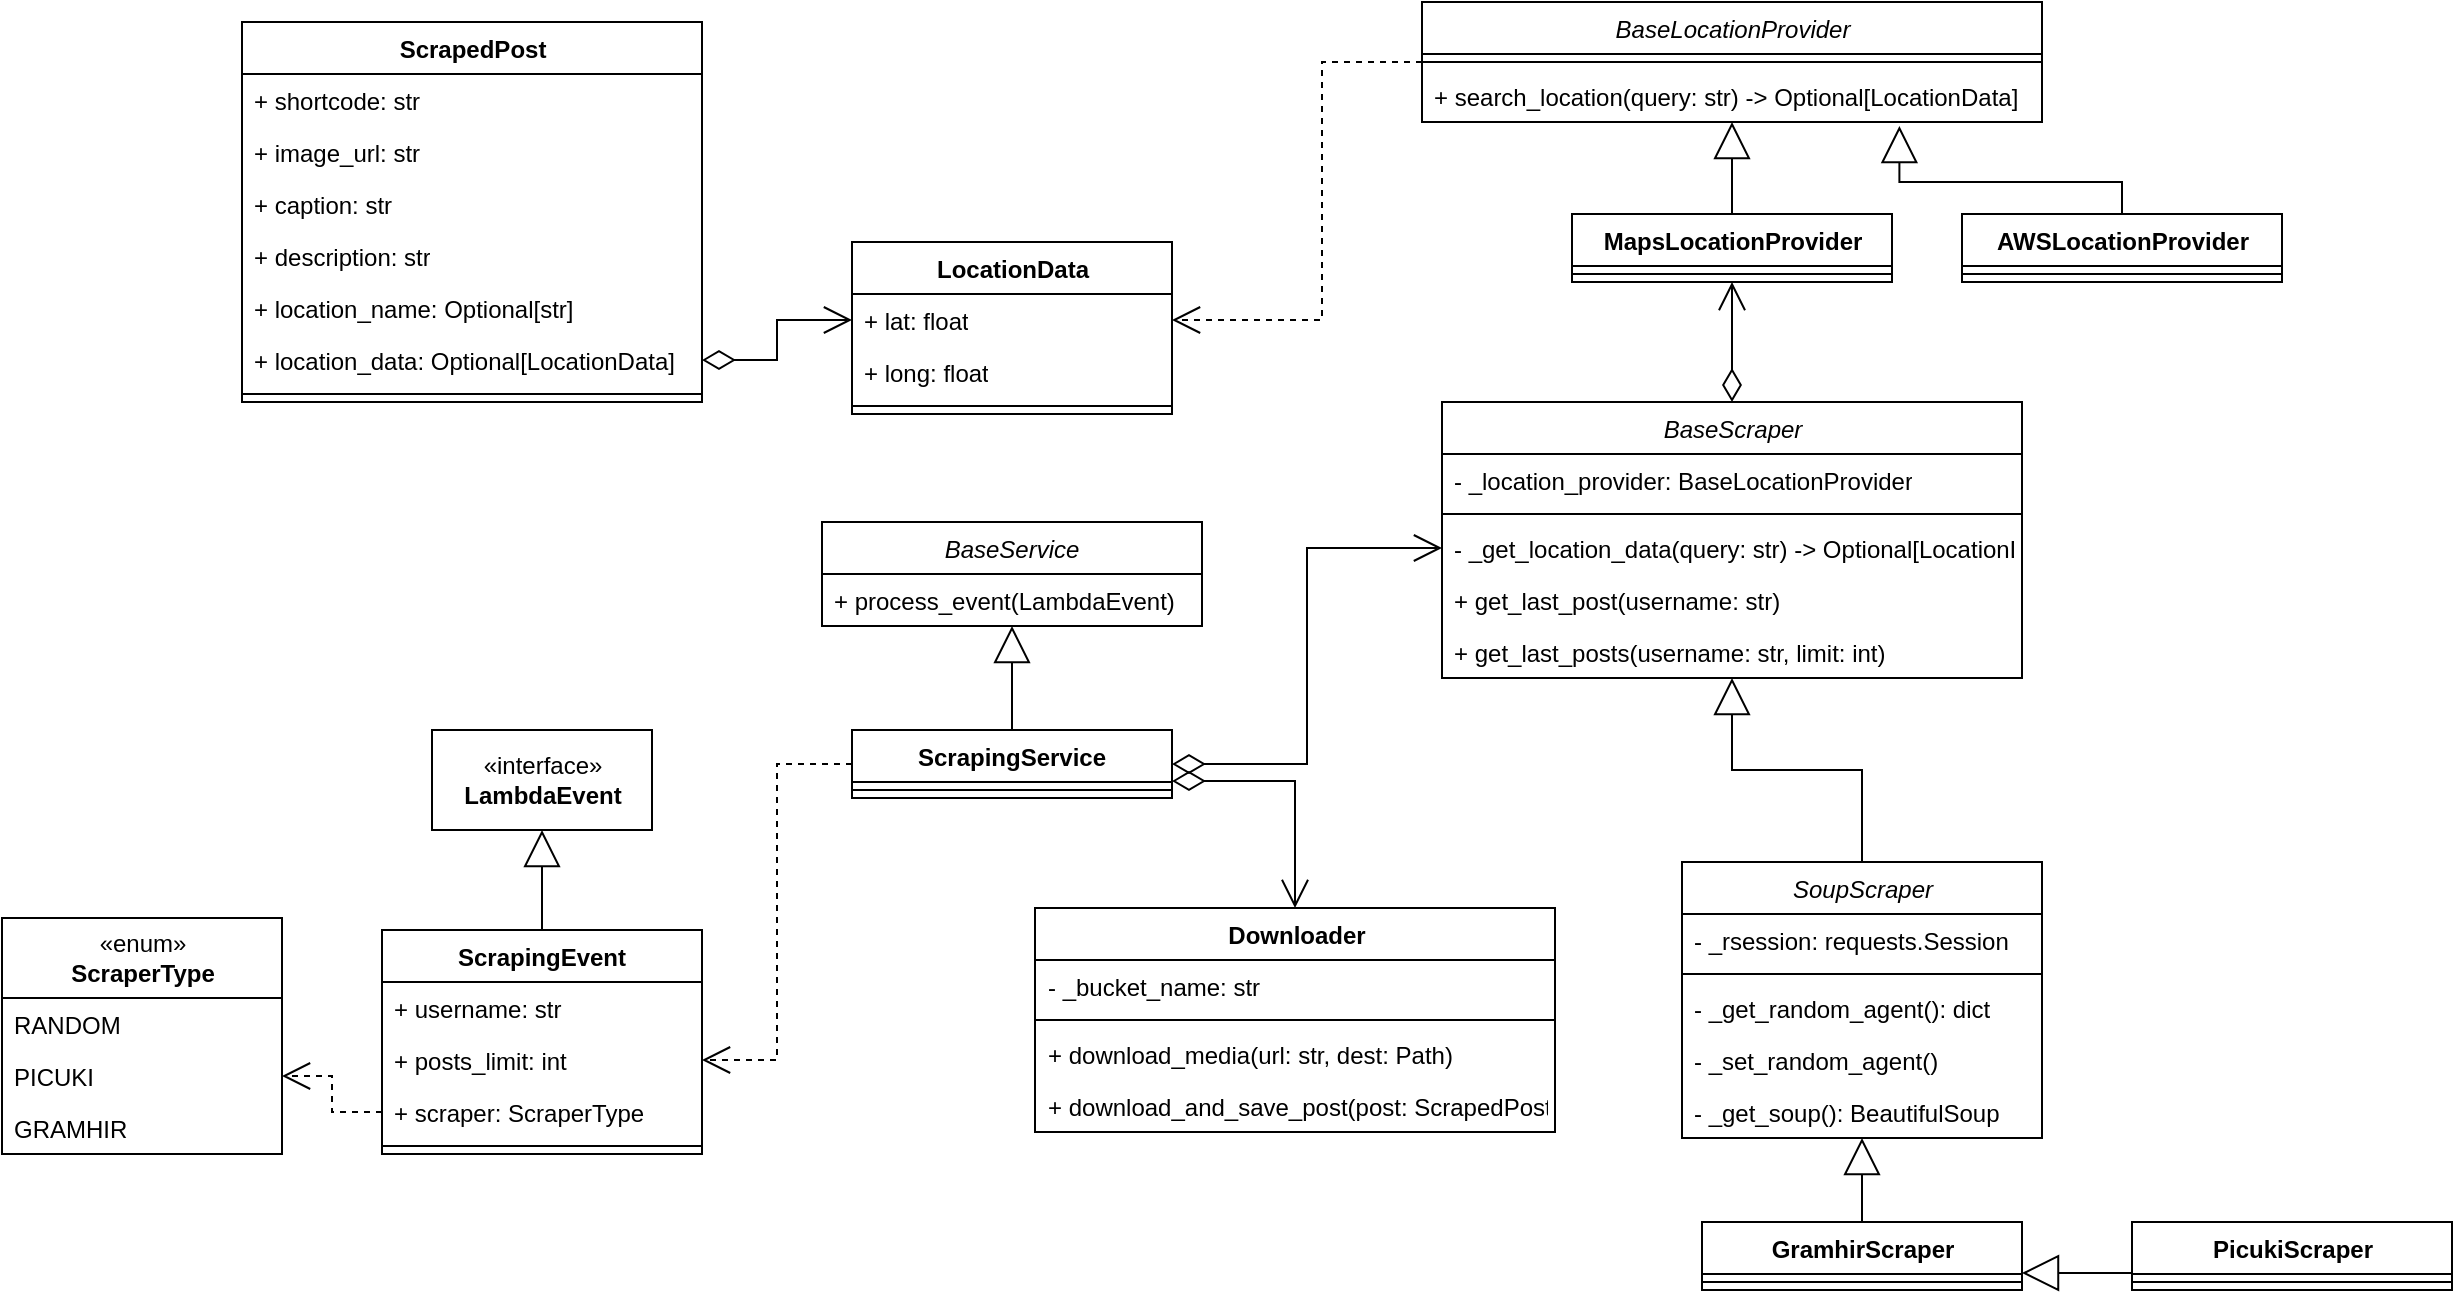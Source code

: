 <mxfile version="20.2.3" type="device"><diagram id="C5RBs43oDa-KdzZeNtuy" name="Page-1"><mxGraphModel dx="3372" dy="728" grid="1" gridSize="10" guides="1" tooltips="1" connect="1" arrows="1" fold="1" page="1" pageScale="1" pageWidth="827" pageHeight="1169" math="0" shadow="0"><root><mxCell id="WIyWlLk6GJQsqaUBKTNV-0"/><mxCell id="WIyWlLk6GJQsqaUBKTNV-1" parent="WIyWlLk6GJQsqaUBKTNV-0"/><mxCell id="CmWxVwxeYR-TY-D8krOG-0" value="ScrapingService" style="swimlane;fontStyle=1;align=center;verticalAlign=top;childLayout=stackLayout;horizontal=1;startSize=26;horizontalStack=0;resizeParent=1;resizeParentMax=0;resizeLast=0;collapsible=1;marginBottom=0;" parent="WIyWlLk6GJQsqaUBKTNV-1" vertex="1"><mxGeometry x="-605" y="594" width="160" height="34" as="geometry"/></mxCell><mxCell id="CmWxVwxeYR-TY-D8krOG-2" value="" style="line;strokeWidth=1;fillColor=none;align=left;verticalAlign=middle;spacingTop=-1;spacingLeft=3;spacingRight=3;rotatable=0;labelPosition=right;points=[];portConstraint=eastwest;" parent="CmWxVwxeYR-TY-D8krOG-0" vertex="1"><mxGeometry y="26" width="160" height="8" as="geometry"/></mxCell><mxCell id="CmWxVwxeYR-TY-D8krOG-10" value="BaseService" style="swimlane;fontStyle=2;childLayout=stackLayout;horizontal=1;startSize=26;fillColor=none;horizontalStack=0;resizeParent=1;resizeParentMax=0;resizeLast=0;collapsible=1;marginBottom=0;" parent="WIyWlLk6GJQsqaUBKTNV-1" vertex="1"><mxGeometry x="-620" y="490" width="190" height="52" as="geometry"/></mxCell><mxCell id="CmWxVwxeYR-TY-D8krOG-19" value="+ process_event(LambdaEvent)" style="text;strokeColor=none;fillColor=none;align=left;verticalAlign=top;spacingLeft=4;spacingRight=4;overflow=hidden;rotatable=0;points=[[0,0.5],[1,0.5]];portConstraint=eastwest;" parent="CmWxVwxeYR-TY-D8krOG-10" vertex="1"><mxGeometry y="26" width="190" height="26" as="geometry"/></mxCell><mxCell id="CmWxVwxeYR-TY-D8krOG-18" value="" style="endArrow=block;endSize=16;endFill=0;html=1;rounded=0;exitX=0.5;exitY=0;exitDx=0;exitDy=0;entryX=0.5;entryY=1;entryDx=0;entryDy=0;edgeStyle=orthogonalEdgeStyle;" parent="WIyWlLk6GJQsqaUBKTNV-1" source="CmWxVwxeYR-TY-D8krOG-0" target="CmWxVwxeYR-TY-D8krOG-10" edge="1"><mxGeometry width="160" relative="1" as="geometry"><mxPoint x="-840" y="564" as="sourcePoint"/><mxPoint x="-680" y="564" as="targetPoint"/></mxGeometry></mxCell><mxCell id="CmWxVwxeYR-TY-D8krOG-25" value="«interface»&lt;br&gt;&lt;b&gt;LambdaEvent&lt;/b&gt;" style="html=1;" parent="WIyWlLk6GJQsqaUBKTNV-1" vertex="1"><mxGeometry x="-815" y="594" width="110" height="50" as="geometry"/></mxCell><mxCell id="CmWxVwxeYR-TY-D8krOG-26" value="ScrapingEvent" style="swimlane;fontStyle=1;align=center;verticalAlign=top;childLayout=stackLayout;horizontal=1;startSize=26;horizontalStack=0;resizeParent=1;resizeParentMax=0;resizeLast=0;collapsible=1;marginBottom=0;" parent="WIyWlLk6GJQsqaUBKTNV-1" vertex="1"><mxGeometry x="-840" y="694" width="160" height="112" as="geometry"/></mxCell><mxCell id="CmWxVwxeYR-TY-D8krOG-27" value="+ username: str" style="text;strokeColor=none;fillColor=none;align=left;verticalAlign=top;spacingLeft=4;spacingRight=4;overflow=hidden;rotatable=0;points=[[0,0.5],[1,0.5]];portConstraint=eastwest;" parent="CmWxVwxeYR-TY-D8krOG-26" vertex="1"><mxGeometry y="26" width="160" height="26" as="geometry"/></mxCell><mxCell id="CmWxVwxeYR-TY-D8krOG-30" value="+ posts_limit: int" style="text;strokeColor=none;fillColor=none;align=left;verticalAlign=top;spacingLeft=4;spacingRight=4;overflow=hidden;rotatable=0;points=[[0,0.5],[1,0.5]];portConstraint=eastwest;" parent="CmWxVwxeYR-TY-D8krOG-26" vertex="1"><mxGeometry y="52" width="160" height="26" as="geometry"/></mxCell><mxCell id="CmWxVwxeYR-TY-D8krOG-31" value="+ scraper: ScraperType" style="text;strokeColor=none;fillColor=none;align=left;verticalAlign=top;spacingLeft=4;spacingRight=4;overflow=hidden;rotatable=0;points=[[0,0.5],[1,0.5]];portConstraint=eastwest;" parent="CmWxVwxeYR-TY-D8krOG-26" vertex="1"><mxGeometry y="78" width="160" height="26" as="geometry"/></mxCell><mxCell id="CmWxVwxeYR-TY-D8krOG-28" value="" style="line;strokeWidth=1;fillColor=none;align=left;verticalAlign=middle;spacingTop=-1;spacingLeft=3;spacingRight=3;rotatable=0;labelPosition=right;points=[];portConstraint=eastwest;" parent="CmWxVwxeYR-TY-D8krOG-26" vertex="1"><mxGeometry y="104" width="160" height="8" as="geometry"/></mxCell><mxCell id="CmWxVwxeYR-TY-D8krOG-32" value="«enum»&lt;br&gt;&lt;b&gt;ScraperType&lt;/b&gt;" style="swimlane;fontStyle=0;childLayout=stackLayout;horizontal=1;startSize=40;fillColor=none;horizontalStack=0;resizeParent=1;resizeParentMax=0;resizeLast=0;collapsible=1;marginBottom=0;html=1;" parent="WIyWlLk6GJQsqaUBKTNV-1" vertex="1"><mxGeometry x="-1030" y="688" width="140" height="118" as="geometry"/></mxCell><mxCell id="CmWxVwxeYR-TY-D8krOG-34" value="RANDOM" style="text;strokeColor=none;fillColor=none;align=left;verticalAlign=top;spacingLeft=4;spacingRight=4;overflow=hidden;rotatable=0;points=[[0,0.5],[1,0.5]];portConstraint=eastwest;" parent="CmWxVwxeYR-TY-D8krOG-32" vertex="1"><mxGeometry y="40" width="140" height="26" as="geometry"/></mxCell><mxCell id="CmWxVwxeYR-TY-D8krOG-37" value="PICUKI" style="text;strokeColor=none;fillColor=none;align=left;verticalAlign=top;spacingLeft=4;spacingRight=4;overflow=hidden;rotatable=0;points=[[0,0.5],[1,0.5]];portConstraint=eastwest;" parent="CmWxVwxeYR-TY-D8krOG-32" vertex="1"><mxGeometry y="66" width="140" height="26" as="geometry"/></mxCell><mxCell id="CmWxVwxeYR-TY-D8krOG-36" value="GRAMHIR" style="text;strokeColor=none;fillColor=none;align=left;verticalAlign=top;spacingLeft=4;spacingRight=4;overflow=hidden;rotatable=0;points=[[0,0.5],[1,0.5]];portConstraint=eastwest;" parent="CmWxVwxeYR-TY-D8krOG-32" vertex="1"><mxGeometry y="92" width="140" height="26" as="geometry"/></mxCell><mxCell id="CmWxVwxeYR-TY-D8krOG-38" value="" style="endArrow=block;endSize=16;endFill=0;html=1;rounded=0;entryX=0.5;entryY=1;entryDx=0;entryDy=0;edgeStyle=orthogonalEdgeStyle;exitX=0.5;exitY=0;exitDx=0;exitDy=0;" parent="WIyWlLk6GJQsqaUBKTNV-1" source="CmWxVwxeYR-TY-D8krOG-26" target="CmWxVwxeYR-TY-D8krOG-25" edge="1"><mxGeometry width="160" relative="1" as="geometry"><mxPoint x="-710" y="664" as="sourcePoint"/><mxPoint x="-670.0" y="634" as="targetPoint"/></mxGeometry></mxCell><mxCell id="CmWxVwxeYR-TY-D8krOG-39" value="ScrapedPost" style="swimlane;fontStyle=1;align=center;verticalAlign=top;childLayout=stackLayout;horizontal=1;startSize=26;horizontalStack=0;resizeParent=1;resizeParentMax=0;resizeLast=0;collapsible=1;marginBottom=0;html=1;" parent="WIyWlLk6GJQsqaUBKTNV-1" vertex="1"><mxGeometry x="-910" y="240" width="230" height="190" as="geometry"/></mxCell><mxCell id="CmWxVwxeYR-TY-D8krOG-40" value="+ shortcode: str" style="text;strokeColor=none;fillColor=none;align=left;verticalAlign=top;spacingLeft=4;spacingRight=4;overflow=hidden;rotatable=0;points=[[0,0.5],[1,0.5]];portConstraint=eastwest;html=1;" parent="CmWxVwxeYR-TY-D8krOG-39" vertex="1"><mxGeometry y="26" width="230" height="26" as="geometry"/></mxCell><mxCell id="CmWxVwxeYR-TY-D8krOG-105" value="+ image_url: str" style="text;strokeColor=none;fillColor=none;align=left;verticalAlign=top;spacingLeft=4;spacingRight=4;overflow=hidden;rotatable=0;points=[[0,0.5],[1,0.5]];portConstraint=eastwest;html=1;" parent="CmWxVwxeYR-TY-D8krOG-39" vertex="1"><mxGeometry y="52" width="230" height="26" as="geometry"/></mxCell><mxCell id="CmWxVwxeYR-TY-D8krOG-107" value="+ caption: str" style="text;strokeColor=none;fillColor=none;align=left;verticalAlign=top;spacingLeft=4;spacingRight=4;overflow=hidden;rotatable=0;points=[[0,0.5],[1,0.5]];portConstraint=eastwest;html=1;" parent="CmWxVwxeYR-TY-D8krOG-39" vertex="1"><mxGeometry y="78" width="230" height="26" as="geometry"/></mxCell><mxCell id="CmWxVwxeYR-TY-D8krOG-109" value="+ description: str" style="text;strokeColor=none;fillColor=none;align=left;verticalAlign=top;spacingLeft=4;spacingRight=4;overflow=hidden;rotatable=0;points=[[0,0.5],[1,0.5]];portConstraint=eastwest;html=1;" parent="CmWxVwxeYR-TY-D8krOG-39" vertex="1"><mxGeometry y="104" width="230" height="26" as="geometry"/></mxCell><mxCell id="CmWxVwxeYR-TY-D8krOG-108" value="+ location_name: Optional[str]" style="text;strokeColor=none;fillColor=none;align=left;verticalAlign=top;spacingLeft=4;spacingRight=4;overflow=hidden;rotatable=0;points=[[0,0.5],[1,0.5]];portConstraint=eastwest;html=1;" parent="CmWxVwxeYR-TY-D8krOG-39" vertex="1"><mxGeometry y="130" width="230" height="26" as="geometry"/></mxCell><mxCell id="CmWxVwxeYR-TY-D8krOG-106" value="+ location_data: Optional[LocationData]" style="text;strokeColor=none;fillColor=none;align=left;verticalAlign=top;spacingLeft=4;spacingRight=4;overflow=hidden;rotatable=0;points=[[0,0.5],[1,0.5]];portConstraint=eastwest;html=1;" parent="CmWxVwxeYR-TY-D8krOG-39" vertex="1"><mxGeometry y="156" width="230" height="26" as="geometry"/></mxCell><mxCell id="CmWxVwxeYR-TY-D8krOG-41" value="" style="line;strokeWidth=1;fillColor=none;align=left;verticalAlign=middle;spacingTop=-1;spacingLeft=3;spacingRight=3;rotatable=0;labelPosition=right;points=[];portConstraint=eastwest;html=1;" parent="CmWxVwxeYR-TY-D8krOG-39" vertex="1"><mxGeometry y="182" width="230" height="8" as="geometry"/></mxCell><mxCell id="CmWxVwxeYR-TY-D8krOG-43" value="LocationData" style="swimlane;fontStyle=1;align=center;verticalAlign=top;childLayout=stackLayout;horizontal=1;startSize=26;horizontalStack=0;resizeParent=1;resizeParentMax=0;resizeLast=0;collapsible=1;marginBottom=0;html=1;" parent="WIyWlLk6GJQsqaUBKTNV-1" vertex="1"><mxGeometry x="-605" y="350" width="160" height="86" as="geometry"/></mxCell><mxCell id="CmWxVwxeYR-TY-D8krOG-44" value="+ lat: float" style="text;strokeColor=none;fillColor=none;align=left;verticalAlign=top;spacingLeft=4;spacingRight=4;overflow=hidden;rotatable=0;points=[[0,0.5],[1,0.5]];portConstraint=eastwest;html=1;" parent="CmWxVwxeYR-TY-D8krOG-43" vertex="1"><mxGeometry y="26" width="160" height="26" as="geometry"/></mxCell><mxCell id="CmWxVwxeYR-TY-D8krOG-104" value="+ long: float" style="text;strokeColor=none;fillColor=none;align=left;verticalAlign=top;spacingLeft=4;spacingRight=4;overflow=hidden;rotatable=0;points=[[0,0.5],[1,0.5]];portConstraint=eastwest;html=1;" parent="CmWxVwxeYR-TY-D8krOG-43" vertex="1"><mxGeometry y="52" width="160" height="26" as="geometry"/></mxCell><mxCell id="CmWxVwxeYR-TY-D8krOG-45" value="" style="line;strokeWidth=1;fillColor=none;align=left;verticalAlign=middle;spacingTop=-1;spacingLeft=3;spacingRight=3;rotatable=0;labelPosition=right;points=[];portConstraint=eastwest;html=1;" parent="CmWxVwxeYR-TY-D8krOG-43" vertex="1"><mxGeometry y="78" width="160" height="8" as="geometry"/></mxCell><mxCell id="CmWxVwxeYR-TY-D8krOG-47" value="&lt;i style=&quot;font-weight: normal;&quot;&gt;BaseLocationProvider&lt;/i&gt;" style="swimlane;fontStyle=1;align=center;verticalAlign=top;childLayout=stackLayout;horizontal=1;startSize=26;horizontalStack=0;resizeParent=1;resizeParentMax=0;resizeLast=0;collapsible=1;marginBottom=0;html=1;" parent="WIyWlLk6GJQsqaUBKTNV-1" vertex="1"><mxGeometry x="-320" y="230" width="310" height="60" as="geometry"/></mxCell><mxCell id="CmWxVwxeYR-TY-D8krOG-49" value="" style="line;strokeWidth=1;fillColor=none;align=left;verticalAlign=middle;spacingTop=-1;spacingLeft=3;spacingRight=3;rotatable=0;labelPosition=right;points=[];portConstraint=eastwest;html=1;" parent="CmWxVwxeYR-TY-D8krOG-47" vertex="1"><mxGeometry y="26" width="310" height="8" as="geometry"/></mxCell><mxCell id="CmWxVwxeYR-TY-D8krOG-48" value="+ search_location(query: str) -&amp;gt; Optional[LocationData]" style="text;strokeColor=none;fillColor=none;align=left;verticalAlign=top;spacingLeft=4;spacingRight=4;overflow=hidden;rotatable=0;points=[[0,0.5],[1,0.5]];portConstraint=eastwest;html=1;" parent="CmWxVwxeYR-TY-D8krOG-47" vertex="1"><mxGeometry y="34" width="310" height="26" as="geometry"/></mxCell><mxCell id="CmWxVwxeYR-TY-D8krOG-51" value="MapsLocationProvider" style="swimlane;fontStyle=1;align=center;verticalAlign=top;childLayout=stackLayout;horizontal=1;startSize=26;horizontalStack=0;resizeParent=1;resizeParentMax=0;resizeLast=0;collapsible=1;marginBottom=0;html=1;" parent="WIyWlLk6GJQsqaUBKTNV-1" vertex="1"><mxGeometry x="-245" y="336" width="160" height="34" as="geometry"/></mxCell><mxCell id="CmWxVwxeYR-TY-D8krOG-53" value="" style="line;strokeWidth=1;fillColor=none;align=left;verticalAlign=middle;spacingTop=-1;spacingLeft=3;spacingRight=3;rotatable=0;labelPosition=right;points=[];portConstraint=eastwest;html=1;" parent="CmWxVwxeYR-TY-D8krOG-51" vertex="1"><mxGeometry y="26" width="160" height="8" as="geometry"/></mxCell><mxCell id="CmWxVwxeYR-TY-D8krOG-55" value="" style="endArrow=block;endSize=16;endFill=0;html=1;rounded=0;edgeStyle=orthogonalEdgeStyle;exitX=0.5;exitY=0;exitDx=0;exitDy=0;entryX=0.5;entryY=1;entryDx=0;entryDy=0;" parent="WIyWlLk6GJQsqaUBKTNV-1" source="CmWxVwxeYR-TY-D8krOG-51" target="CmWxVwxeYR-TY-D8krOG-47" edge="1"><mxGeometry width="160" relative="1" as="geometry"><mxPoint x="-280" y="170" as="sourcePoint"/><mxPoint x="-140" y="100" as="targetPoint"/></mxGeometry></mxCell><mxCell id="CmWxVwxeYR-TY-D8krOG-56" value="Downloader" style="swimlane;fontStyle=1;align=center;verticalAlign=top;childLayout=stackLayout;horizontal=1;startSize=26;horizontalStack=0;resizeParent=1;resizeParentMax=0;resizeLast=0;collapsible=1;marginBottom=0;html=1;" parent="WIyWlLk6GJQsqaUBKTNV-1" vertex="1"><mxGeometry x="-513.5" y="683" width="260" height="112" as="geometry"/></mxCell><mxCell id="CmWxVwxeYR-TY-D8krOG-57" value="- _bucket_name: str" style="text;strokeColor=none;fillColor=none;align=left;verticalAlign=top;spacingLeft=4;spacingRight=4;overflow=hidden;rotatable=0;points=[[0,0.5],[1,0.5]];portConstraint=eastwest;html=1;" parent="CmWxVwxeYR-TY-D8krOG-56" vertex="1"><mxGeometry y="26" width="260" height="26" as="geometry"/></mxCell><mxCell id="CmWxVwxeYR-TY-D8krOG-58" value="" style="line;strokeWidth=1;fillColor=none;align=left;verticalAlign=middle;spacingTop=-1;spacingLeft=3;spacingRight=3;rotatable=0;labelPosition=right;points=[];portConstraint=eastwest;html=1;" parent="CmWxVwxeYR-TY-D8krOG-56" vertex="1"><mxGeometry y="52" width="260" height="8" as="geometry"/></mxCell><mxCell id="CmWxVwxeYR-TY-D8krOG-59" value="+ download_media(url: str, dest: Path)" style="text;strokeColor=none;fillColor=none;align=left;verticalAlign=top;spacingLeft=4;spacingRight=4;overflow=hidden;rotatable=0;points=[[0,0.5],[1,0.5]];portConstraint=eastwest;html=1;" parent="CmWxVwxeYR-TY-D8krOG-56" vertex="1"><mxGeometry y="60" width="260" height="26" as="geometry"/></mxCell><mxCell id="CmWxVwxeYR-TY-D8krOG-100" value="+ download_and_save_post(post: ScrapedPost)" style="text;strokeColor=none;fillColor=none;align=left;verticalAlign=top;spacingLeft=4;spacingRight=4;overflow=hidden;rotatable=0;points=[[0,0.5],[1,0.5]];portConstraint=eastwest;html=1;" parent="CmWxVwxeYR-TY-D8krOG-56" vertex="1"><mxGeometry y="86" width="260" height="26" as="geometry"/></mxCell><mxCell id="CmWxVwxeYR-TY-D8krOG-62" value="&lt;i style=&quot;font-weight: normal;&quot;&gt;BaseScraper&lt;/i&gt;" style="swimlane;fontStyle=1;align=center;verticalAlign=top;childLayout=stackLayout;horizontal=1;startSize=26;horizontalStack=0;resizeParent=1;resizeParentMax=0;resizeLast=0;collapsible=1;marginBottom=0;html=1;" parent="WIyWlLk6GJQsqaUBKTNV-1" vertex="1"><mxGeometry x="-310" y="430" width="290" height="138" as="geometry"/></mxCell><mxCell id="CmWxVwxeYR-TY-D8krOG-87" value="- _location_provider: BaseLocationProvider" style="text;strokeColor=none;fillColor=none;align=left;verticalAlign=top;spacingLeft=4;spacingRight=4;overflow=hidden;rotatable=0;points=[[0,0.5],[1,0.5]];portConstraint=eastwest;html=1;" parent="CmWxVwxeYR-TY-D8krOG-62" vertex="1"><mxGeometry y="26" width="290" height="26" as="geometry"/></mxCell><mxCell id="CmWxVwxeYR-TY-D8krOG-64" value="" style="line;strokeWidth=1;fillColor=none;align=left;verticalAlign=middle;spacingTop=-1;spacingLeft=3;spacingRight=3;rotatable=0;labelPosition=right;points=[];portConstraint=eastwest;html=1;" parent="CmWxVwxeYR-TY-D8krOG-62" vertex="1"><mxGeometry y="52" width="290" height="8" as="geometry"/></mxCell><mxCell id="CmWxVwxeYR-TY-D8krOG-84" value="- _get_location_data(query: str) -&amp;gt; Optional[LocationData]" style="text;strokeColor=none;fillColor=none;align=left;verticalAlign=top;spacingLeft=4;spacingRight=4;overflow=hidden;rotatable=0;points=[[0,0.5],[1,0.5]];portConstraint=eastwest;html=1;" parent="CmWxVwxeYR-TY-D8krOG-62" vertex="1"><mxGeometry y="60" width="290" height="26" as="geometry"/></mxCell><mxCell id="CmWxVwxeYR-TY-D8krOG-85" value="+ get_last_post(username: str)" style="text;strokeColor=none;fillColor=none;align=left;verticalAlign=top;spacingLeft=4;spacingRight=4;overflow=hidden;rotatable=0;points=[[0,0.5],[1,0.5]];portConstraint=eastwest;html=1;" parent="CmWxVwxeYR-TY-D8krOG-62" vertex="1"><mxGeometry y="86" width="290" height="26" as="geometry"/></mxCell><mxCell id="CmWxVwxeYR-TY-D8krOG-86" value="+ get_last_posts(username: str, limit: int)" style="text;strokeColor=none;fillColor=none;align=left;verticalAlign=top;spacingLeft=4;spacingRight=4;overflow=hidden;rotatable=0;points=[[0,0.5],[1,0.5]];portConstraint=eastwest;html=1;" parent="CmWxVwxeYR-TY-D8krOG-62" vertex="1"><mxGeometry y="112" width="290" height="26" as="geometry"/></mxCell><mxCell id="CmWxVwxeYR-TY-D8krOG-69" value="GramhirScraper" style="swimlane;fontStyle=1;align=center;verticalAlign=top;childLayout=stackLayout;horizontal=1;startSize=26;horizontalStack=0;resizeParent=1;resizeParentMax=0;resizeLast=0;collapsible=1;marginBottom=0;html=1;" parent="WIyWlLk6GJQsqaUBKTNV-1" vertex="1"><mxGeometry x="-180" y="840" width="160" height="34" as="geometry"/></mxCell><mxCell id="CmWxVwxeYR-TY-D8krOG-71" value="" style="line;strokeWidth=1;fillColor=none;align=left;verticalAlign=middle;spacingTop=-1;spacingLeft=3;spacingRight=3;rotatable=0;labelPosition=right;points=[];portConstraint=eastwest;html=1;" parent="CmWxVwxeYR-TY-D8krOG-69" vertex="1"><mxGeometry y="26" width="160" height="8" as="geometry"/></mxCell><mxCell id="CmWxVwxeYR-TY-D8krOG-73" value="&lt;i style=&quot;font-weight: normal;&quot;&gt;SoupScraper&lt;/i&gt;" style="swimlane;fontStyle=1;align=center;verticalAlign=top;childLayout=stackLayout;horizontal=1;startSize=26;horizontalStack=0;resizeParent=1;resizeParentMax=0;resizeLast=0;collapsible=1;marginBottom=0;html=1;" parent="WIyWlLk6GJQsqaUBKTNV-1" vertex="1"><mxGeometry x="-190" y="660" width="180" height="138" as="geometry"/></mxCell><mxCell id="CmWxVwxeYR-TY-D8krOG-88" value="- _rsession: requests.Session" style="text;strokeColor=none;fillColor=none;align=left;verticalAlign=top;spacingLeft=4;spacingRight=4;overflow=hidden;rotatable=0;points=[[0,0.5],[1,0.5]];portConstraint=eastwest;html=1;" parent="CmWxVwxeYR-TY-D8krOG-73" vertex="1"><mxGeometry y="26" width="180" height="26" as="geometry"/></mxCell><mxCell id="CmWxVwxeYR-TY-D8krOG-75" value="" style="line;strokeWidth=1;fillColor=none;align=left;verticalAlign=middle;spacingTop=-1;spacingLeft=3;spacingRight=3;rotatable=0;labelPosition=right;points=[];portConstraint=eastwest;html=1;" parent="CmWxVwxeYR-TY-D8krOG-73" vertex="1"><mxGeometry y="52" width="180" height="8" as="geometry"/></mxCell><mxCell id="CmWxVwxeYR-TY-D8krOG-89" value="- _get_random_agent(): dict" style="text;strokeColor=none;fillColor=none;align=left;verticalAlign=top;spacingLeft=4;spacingRight=4;overflow=hidden;rotatable=0;points=[[0,0.5],[1,0.5]];portConstraint=eastwest;html=1;" parent="CmWxVwxeYR-TY-D8krOG-73" vertex="1"><mxGeometry y="60" width="180" height="26" as="geometry"/></mxCell><mxCell id="CmWxVwxeYR-TY-D8krOG-91" value="- _set_random_agent()" style="text;strokeColor=none;fillColor=none;align=left;verticalAlign=top;spacingLeft=4;spacingRight=4;overflow=hidden;rotatable=0;points=[[0,0.5],[1,0.5]];portConstraint=eastwest;html=1;" parent="CmWxVwxeYR-TY-D8krOG-73" vertex="1"><mxGeometry y="86" width="180" height="26" as="geometry"/></mxCell><mxCell id="CmWxVwxeYR-TY-D8krOG-90" value="- _get_soup(): BeautifulSoup" style="text;strokeColor=none;fillColor=none;align=left;verticalAlign=top;spacingLeft=4;spacingRight=4;overflow=hidden;rotatable=0;points=[[0,0.5],[1,0.5]];portConstraint=eastwest;html=1;" parent="CmWxVwxeYR-TY-D8krOG-73" vertex="1"><mxGeometry y="112" width="180" height="26" as="geometry"/></mxCell><mxCell id="CmWxVwxeYR-TY-D8krOG-76" value="PicukiScraper" style="swimlane;fontStyle=1;align=center;verticalAlign=top;childLayout=stackLayout;horizontal=1;startSize=26;horizontalStack=0;resizeParent=1;resizeParentMax=0;resizeLast=0;collapsible=1;marginBottom=0;html=1;" parent="WIyWlLk6GJQsqaUBKTNV-1" vertex="1"><mxGeometry x="35" y="840" width="160" height="34" as="geometry"/></mxCell><mxCell id="CmWxVwxeYR-TY-D8krOG-78" value="" style="line;strokeWidth=1;fillColor=none;align=left;verticalAlign=middle;spacingTop=-1;spacingLeft=3;spacingRight=3;rotatable=0;labelPosition=right;points=[];portConstraint=eastwest;html=1;" parent="CmWxVwxeYR-TY-D8krOG-76" vertex="1"><mxGeometry y="26" width="160" height="8" as="geometry"/></mxCell><mxCell id="CmWxVwxeYR-TY-D8krOG-81" value="" style="endArrow=block;endSize=16;endFill=0;html=1;rounded=0;edgeStyle=orthogonalEdgeStyle;exitX=0.5;exitY=0;exitDx=0;exitDy=0;entryX=0.5;entryY=1;entryDx=0;entryDy=0;" parent="WIyWlLk6GJQsqaUBKTNV-1" source="CmWxVwxeYR-TY-D8krOG-73" target="CmWxVwxeYR-TY-D8krOG-62" edge="1"><mxGeometry width="160" relative="1" as="geometry"><mxPoint x="135" y="721" as="sourcePoint"/><mxPoint x="135" y="663" as="targetPoint"/></mxGeometry></mxCell><mxCell id="CmWxVwxeYR-TY-D8krOG-82" value="" style="endArrow=block;endSize=16;endFill=0;html=1;rounded=0;edgeStyle=orthogonalEdgeStyle;exitX=0.5;exitY=0;exitDx=0;exitDy=0;entryX=0.5;entryY=1;entryDx=0;entryDy=0;" parent="WIyWlLk6GJQsqaUBKTNV-1" source="CmWxVwxeYR-TY-D8krOG-69" target="CmWxVwxeYR-TY-D8krOG-73" edge="1"><mxGeometry width="160" relative="1" as="geometry"><mxPoint y="750" as="sourcePoint"/><mxPoint y="710.0" as="targetPoint"/></mxGeometry></mxCell><mxCell id="CmWxVwxeYR-TY-D8krOG-92" value="" style="endArrow=block;endSize=16;endFill=0;html=1;rounded=0;edgeStyle=orthogonalEdgeStyle;exitX=0;exitY=0.75;exitDx=0;exitDy=0;entryX=1;entryY=0.75;entryDx=0;entryDy=0;" parent="WIyWlLk6GJQsqaUBKTNV-1" source="CmWxVwxeYR-TY-D8krOG-76" target="CmWxVwxeYR-TY-D8krOG-69" edge="1"><mxGeometry width="160" relative="1" as="geometry"><mxPoint x="35.0" y="862" as="sourcePoint"/><mxPoint x="35.0" y="790.0" as="targetPoint"/></mxGeometry></mxCell><mxCell id="CmWxVwxeYR-TY-D8krOG-96" value="" style="endArrow=open;html=1;endSize=12;startArrow=diamondThin;startSize=14;startFill=0;edgeStyle=orthogonalEdgeStyle;align=left;verticalAlign=bottom;rounded=0;exitX=1;exitY=0.5;exitDx=0;exitDy=0;entryX=0;entryY=0.5;entryDx=0;entryDy=0;" parent="WIyWlLk6GJQsqaUBKTNV-1" source="CmWxVwxeYR-TY-D8krOG-0" target="CmWxVwxeYR-TY-D8krOG-84" edge="1"><mxGeometry x="-1" y="3" relative="1" as="geometry"><mxPoint x="-580" y="720" as="sourcePoint"/><mxPoint x="-420" y="720" as="targetPoint"/></mxGeometry></mxCell><mxCell id="CmWxVwxeYR-TY-D8krOG-99" value="" style="endArrow=open;html=1;endSize=12;startArrow=diamondThin;startSize=14;startFill=0;edgeStyle=orthogonalEdgeStyle;align=left;verticalAlign=bottom;rounded=0;exitX=1;exitY=0.75;exitDx=0;exitDy=0;entryX=0.5;entryY=0;entryDx=0;entryDy=0;" parent="WIyWlLk6GJQsqaUBKTNV-1" source="CmWxVwxeYR-TY-D8krOG-0" target="CmWxVwxeYR-TY-D8krOG-56" edge="1"><mxGeometry x="-1" y="3" relative="1" as="geometry"><mxPoint x="-640" y="748" as="sourcePoint"/><mxPoint x="-486" y="700" as="targetPoint"/></mxGeometry></mxCell><mxCell id="CmWxVwxeYR-TY-D8krOG-101" value="" style="endArrow=open;endSize=12;dashed=1;html=1;rounded=0;exitX=0;exitY=0.5;exitDx=0;exitDy=0;edgeStyle=orthogonalEdgeStyle;entryX=1;entryY=0.5;entryDx=0;entryDy=0;" parent="WIyWlLk6GJQsqaUBKTNV-1" source="CmWxVwxeYR-TY-D8krOG-31" target="CmWxVwxeYR-TY-D8krOG-37" edge="1"><mxGeometry width="160" relative="1" as="geometry"><mxPoint x="-630" y="894" as="sourcePoint"/><mxPoint x="-1010.0" y="902" as="targetPoint"/></mxGeometry></mxCell><mxCell id="CmWxVwxeYR-TY-D8krOG-102" value="" style="endArrow=open;endSize=12;dashed=1;html=1;rounded=0;exitX=0;exitY=0.5;exitDx=0;exitDy=0;edgeStyle=orthogonalEdgeStyle;entryX=1;entryY=0.5;entryDx=0;entryDy=0;" parent="WIyWlLk6GJQsqaUBKTNV-1" source="CmWxVwxeYR-TY-D8krOG-0" target="CmWxVwxeYR-TY-D8krOG-30" edge="1"><mxGeometry width="160" relative="1" as="geometry"><mxPoint x="-630" y="728" as="sourcePoint"/><mxPoint x="-680" y="710" as="targetPoint"/></mxGeometry></mxCell><mxCell id="CmWxVwxeYR-TY-D8krOG-103" value="" style="endArrow=open;html=1;endSize=12;startArrow=diamondThin;startSize=14;startFill=0;edgeStyle=orthogonalEdgeStyle;align=left;verticalAlign=bottom;rounded=0;exitX=0.5;exitY=0;exitDx=0;exitDy=0;entryX=0.5;entryY=1;entryDx=0;entryDy=0;" parent="WIyWlLk6GJQsqaUBKTNV-1" source="CmWxVwxeYR-TY-D8krOG-62" target="CmWxVwxeYR-TY-D8krOG-51" edge="1"><mxGeometry x="-1" y="3" relative="1" as="geometry"><mxPoint x="-570" y="390" as="sourcePoint"/><mxPoint x="-440" y="453.5" as="targetPoint"/></mxGeometry></mxCell><mxCell id="CmWxVwxeYR-TY-D8krOG-111" value="" style="endArrow=open;endSize=12;dashed=1;html=1;rounded=0;exitX=0;exitY=0.5;exitDx=0;exitDy=0;edgeStyle=orthogonalEdgeStyle;entryX=1;entryY=0.5;entryDx=0;entryDy=0;" parent="WIyWlLk6GJQsqaUBKTNV-1" source="CmWxVwxeYR-TY-D8krOG-47" target="CmWxVwxeYR-TY-D8krOG-44" edge="1"><mxGeometry width="160" relative="1" as="geometry"><mxPoint x="-797" y="336" as="sourcePoint"/><mxPoint x="-872" y="484" as="targetPoint"/><Array as="points"><mxPoint x="-370" y="260"/><mxPoint x="-370" y="389"/></Array></mxGeometry></mxCell><mxCell id="CmWxVwxeYR-TY-D8krOG-112" value="" style="endArrow=open;html=1;endSize=12;startArrow=diamondThin;startSize=14;startFill=0;edgeStyle=orthogonalEdgeStyle;align=left;verticalAlign=bottom;rounded=0;exitX=1;exitY=0.5;exitDx=0;exitDy=0;entryX=0;entryY=0.5;entryDx=0;entryDy=0;" parent="WIyWlLk6GJQsqaUBKTNV-1" source="CmWxVwxeYR-TY-D8krOG-106" target="CmWxVwxeYR-TY-D8krOG-44" edge="1"><mxGeometry x="-1" y="3" relative="1" as="geometry"><mxPoint x="-580" y="290" as="sourcePoint"/><mxPoint x="-580" y="230" as="targetPoint"/></mxGeometry></mxCell><mxCell id="_yG1tFxm50Prs3nQLEE8-0" value="AWSLocationProvider" style="swimlane;fontStyle=1;align=center;verticalAlign=top;childLayout=stackLayout;horizontal=1;startSize=26;horizontalStack=0;resizeParent=1;resizeParentMax=0;resizeLast=0;collapsible=1;marginBottom=0;html=1;" vertex="1" parent="WIyWlLk6GJQsqaUBKTNV-1"><mxGeometry x="-50" y="336" width="160" height="34" as="geometry"/></mxCell><mxCell id="_yG1tFxm50Prs3nQLEE8-1" value="" style="line;strokeWidth=1;fillColor=none;align=left;verticalAlign=middle;spacingTop=-1;spacingLeft=3;spacingRight=3;rotatable=0;labelPosition=right;points=[];portConstraint=eastwest;html=1;" vertex="1" parent="_yG1tFxm50Prs3nQLEE8-0"><mxGeometry y="26" width="160" height="8" as="geometry"/></mxCell><mxCell id="_yG1tFxm50Prs3nQLEE8-2" value="" style="endArrow=block;endSize=16;endFill=0;html=1;rounded=0;edgeStyle=orthogonalEdgeStyle;exitX=0.5;exitY=0;exitDx=0;exitDy=0;entryX=0.77;entryY=1.077;entryDx=0;entryDy=0;entryPerimeter=0;" edge="1" parent="WIyWlLk6GJQsqaUBKTNV-1" source="_yG1tFxm50Prs3nQLEE8-0" target="CmWxVwxeYR-TY-D8krOG-48"><mxGeometry width="160" relative="1" as="geometry"><mxPoint x="130" y="316" as="sourcePoint"/><mxPoint x="130" y="270" as="targetPoint"/><Array as="points"><mxPoint x="30" y="320"/><mxPoint x="-81" y="320"/></Array></mxGeometry></mxCell></root></mxGraphModel></diagram></mxfile>